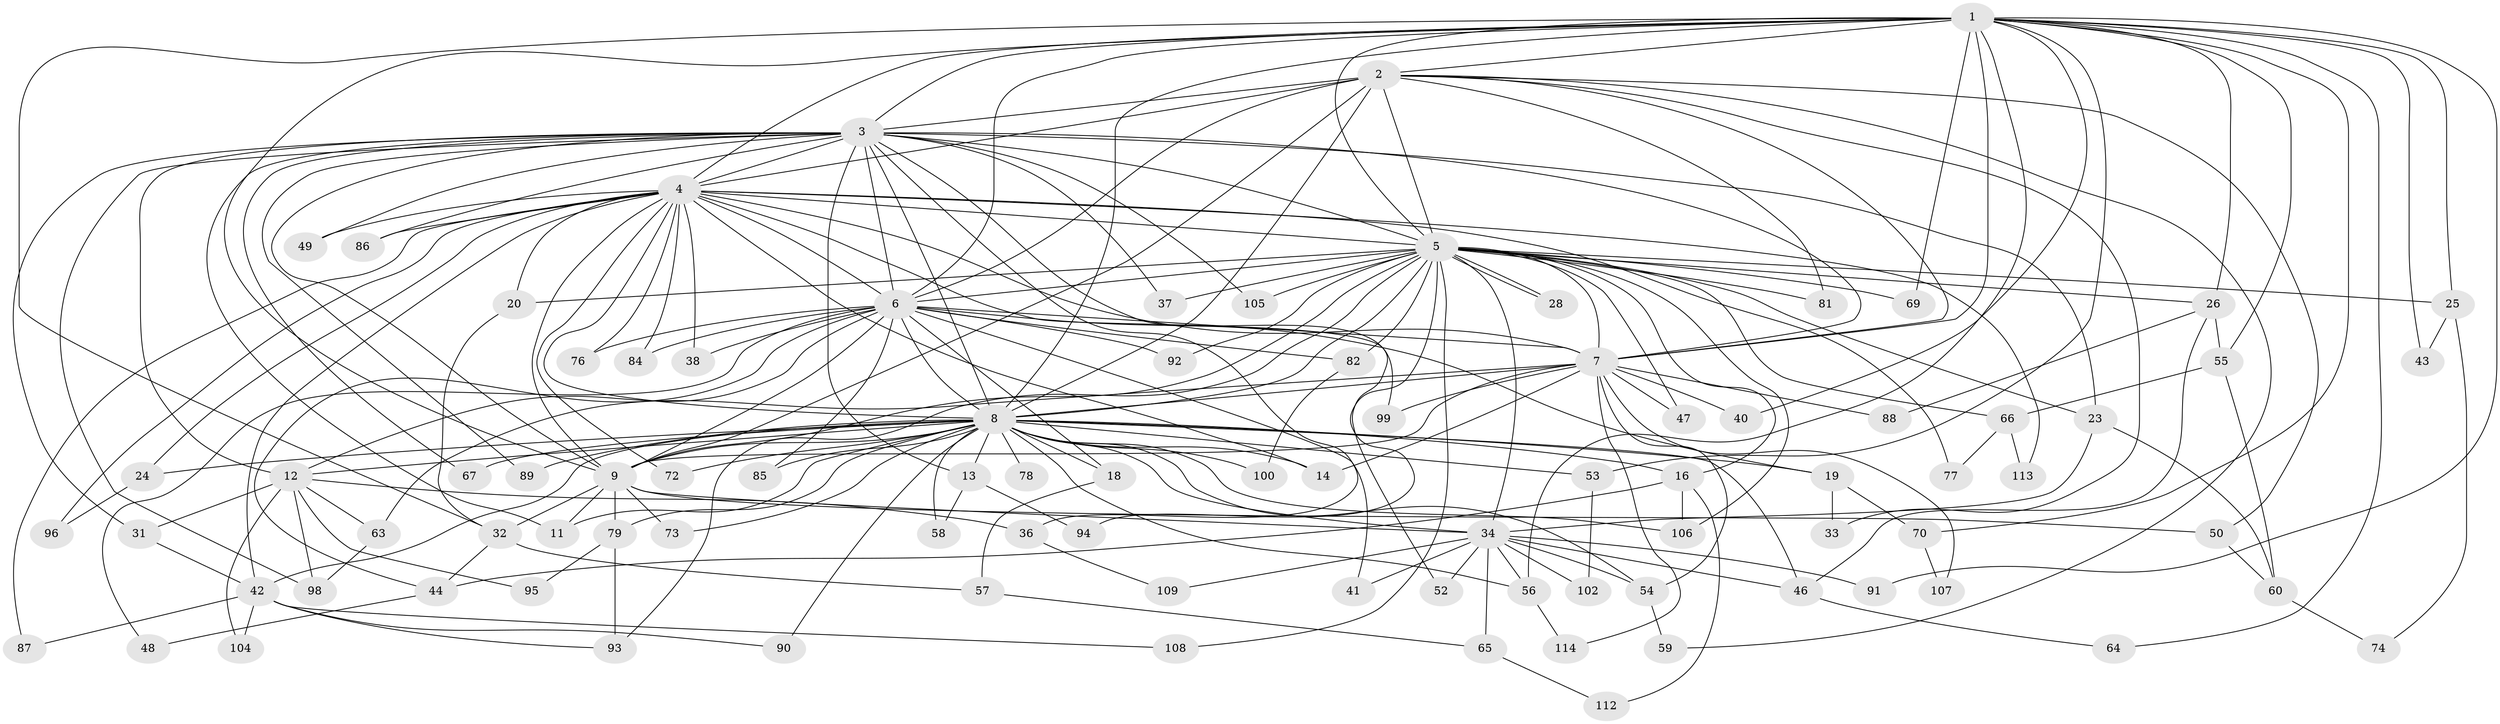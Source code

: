 // Generated by graph-tools (version 1.1) at 2025/51/02/27/25 19:51:42]
// undirected, 90 vertices, 212 edges
graph export_dot {
graph [start="1"]
  node [color=gray90,style=filled];
  1 [super="+21"];
  2 [super="+29"];
  3 [super="+61"];
  4 [super="+35"];
  5 [super="+15"];
  6 [super="+17"];
  7 [super="+30"];
  8 [super="+10"];
  9 [super="+62"];
  11;
  12 [super="+22"];
  13 [super="+111"];
  14;
  16;
  18;
  19 [super="+27"];
  20 [super="+45"];
  23;
  24;
  25;
  26 [super="+51"];
  28;
  31;
  32;
  33;
  34 [super="+39"];
  36;
  37;
  38;
  40;
  41;
  42 [super="+68"];
  43;
  44 [super="+71"];
  46 [super="+115"];
  47;
  48;
  49;
  50;
  52;
  53;
  54 [super="+83"];
  55;
  56 [super="+101"];
  57;
  58;
  59;
  60 [super="+80"];
  63 [super="+103"];
  64;
  65;
  66;
  67;
  69;
  70 [super="+75"];
  72;
  73;
  74;
  76;
  77;
  78;
  79;
  81;
  82;
  84;
  85;
  86;
  87;
  88;
  89;
  90;
  91;
  92;
  93 [super="+97"];
  94;
  95;
  96;
  98;
  99;
  100;
  102;
  104;
  105;
  106 [super="+110"];
  107;
  108;
  109;
  112;
  113;
  114;
  1 -- 2;
  1 -- 3;
  1 -- 4;
  1 -- 5 [weight=2];
  1 -- 6;
  1 -- 7;
  1 -- 8 [weight=2];
  1 -- 9;
  1 -- 25;
  1 -- 40;
  1 -- 43;
  1 -- 53;
  1 -- 55;
  1 -- 56;
  1 -- 64;
  1 -- 69;
  1 -- 91;
  1 -- 32;
  1 -- 70;
  1 -- 26;
  2 -- 3;
  2 -- 4;
  2 -- 5;
  2 -- 6;
  2 -- 7;
  2 -- 8 [weight=3];
  2 -- 9;
  2 -- 33;
  2 -- 50;
  2 -- 59;
  2 -- 81;
  3 -- 4;
  3 -- 5;
  3 -- 6;
  3 -- 7;
  3 -- 8 [weight=2];
  3 -- 9;
  3 -- 12;
  3 -- 13 [weight=2];
  3 -- 23;
  3 -- 31;
  3 -- 36;
  3 -- 37;
  3 -- 49;
  3 -- 52;
  3 -- 67;
  3 -- 86;
  3 -- 89;
  3 -- 98;
  3 -- 105;
  3 -- 11;
  4 -- 5 [weight=2];
  4 -- 6;
  4 -- 7;
  4 -- 8 [weight=2];
  4 -- 9;
  4 -- 14;
  4 -- 20;
  4 -- 24;
  4 -- 38;
  4 -- 42;
  4 -- 49;
  4 -- 72;
  4 -- 76;
  4 -- 84;
  4 -- 86;
  4 -- 87;
  4 -- 96;
  4 -- 99;
  4 -- 113;
  4 -- 77;
  5 -- 6;
  5 -- 7;
  5 -- 8 [weight=2];
  5 -- 9;
  5 -- 16;
  5 -- 20;
  5 -- 25;
  5 -- 26 [weight=2];
  5 -- 28;
  5 -- 28;
  5 -- 34;
  5 -- 37;
  5 -- 66;
  5 -- 92;
  5 -- 93;
  5 -- 105;
  5 -- 69;
  5 -- 106;
  5 -- 108;
  5 -- 47;
  5 -- 81;
  5 -- 82;
  5 -- 23;
  5 -- 94;
  6 -- 7;
  6 -- 8 [weight=3];
  6 -- 9;
  6 -- 12;
  6 -- 18;
  6 -- 19 [weight=2];
  6 -- 38;
  6 -- 41;
  6 -- 44;
  6 -- 48;
  6 -- 76;
  6 -- 82;
  6 -- 84;
  6 -- 85;
  6 -- 92;
  7 -- 8 [weight=2];
  7 -- 9;
  7 -- 40;
  7 -- 47;
  7 -- 54;
  7 -- 63;
  7 -- 88;
  7 -- 99;
  7 -- 107;
  7 -- 114;
  7 -- 14;
  8 -- 9 [weight=2];
  8 -- 13;
  8 -- 14;
  8 -- 24;
  8 -- 53;
  8 -- 54;
  8 -- 58;
  8 -- 67;
  8 -- 78 [weight=2];
  8 -- 79;
  8 -- 90;
  8 -- 42;
  8 -- 72;
  8 -- 73;
  8 -- 11;
  8 -- 16;
  8 -- 18;
  8 -- 19;
  8 -- 85;
  8 -- 89;
  8 -- 100;
  8 -- 34;
  8 -- 12;
  8 -- 106;
  8 -- 46;
  8 -- 56;
  9 -- 11;
  9 -- 32;
  9 -- 50;
  9 -- 73;
  9 -- 79;
  9 -- 34;
  12 -- 31;
  12 -- 36;
  12 -- 63;
  12 -- 95;
  12 -- 98;
  12 -- 104;
  13 -- 58;
  13 -- 94;
  16 -- 44;
  16 -- 106;
  16 -- 112;
  18 -- 57;
  19 -- 33;
  19 -- 70;
  20 -- 32;
  23 -- 34;
  23 -- 60;
  24 -- 96;
  25 -- 43;
  25 -- 74;
  26 -- 46;
  26 -- 55;
  26 -- 88;
  31 -- 42;
  32 -- 57;
  32 -- 44;
  34 -- 41;
  34 -- 46;
  34 -- 65;
  34 -- 91;
  34 -- 109;
  34 -- 52;
  34 -- 54;
  34 -- 102;
  34 -- 56;
  36 -- 109;
  42 -- 90;
  42 -- 93;
  42 -- 108;
  42 -- 104;
  42 -- 87;
  44 -- 48;
  46 -- 64;
  50 -- 60;
  53 -- 102;
  54 -- 59;
  55 -- 60;
  55 -- 66;
  56 -- 114;
  57 -- 65;
  60 -- 74;
  63 -- 98;
  65 -- 112;
  66 -- 77;
  66 -- 113;
  70 -- 107;
  79 -- 95;
  79 -- 93;
  82 -- 100;
}
